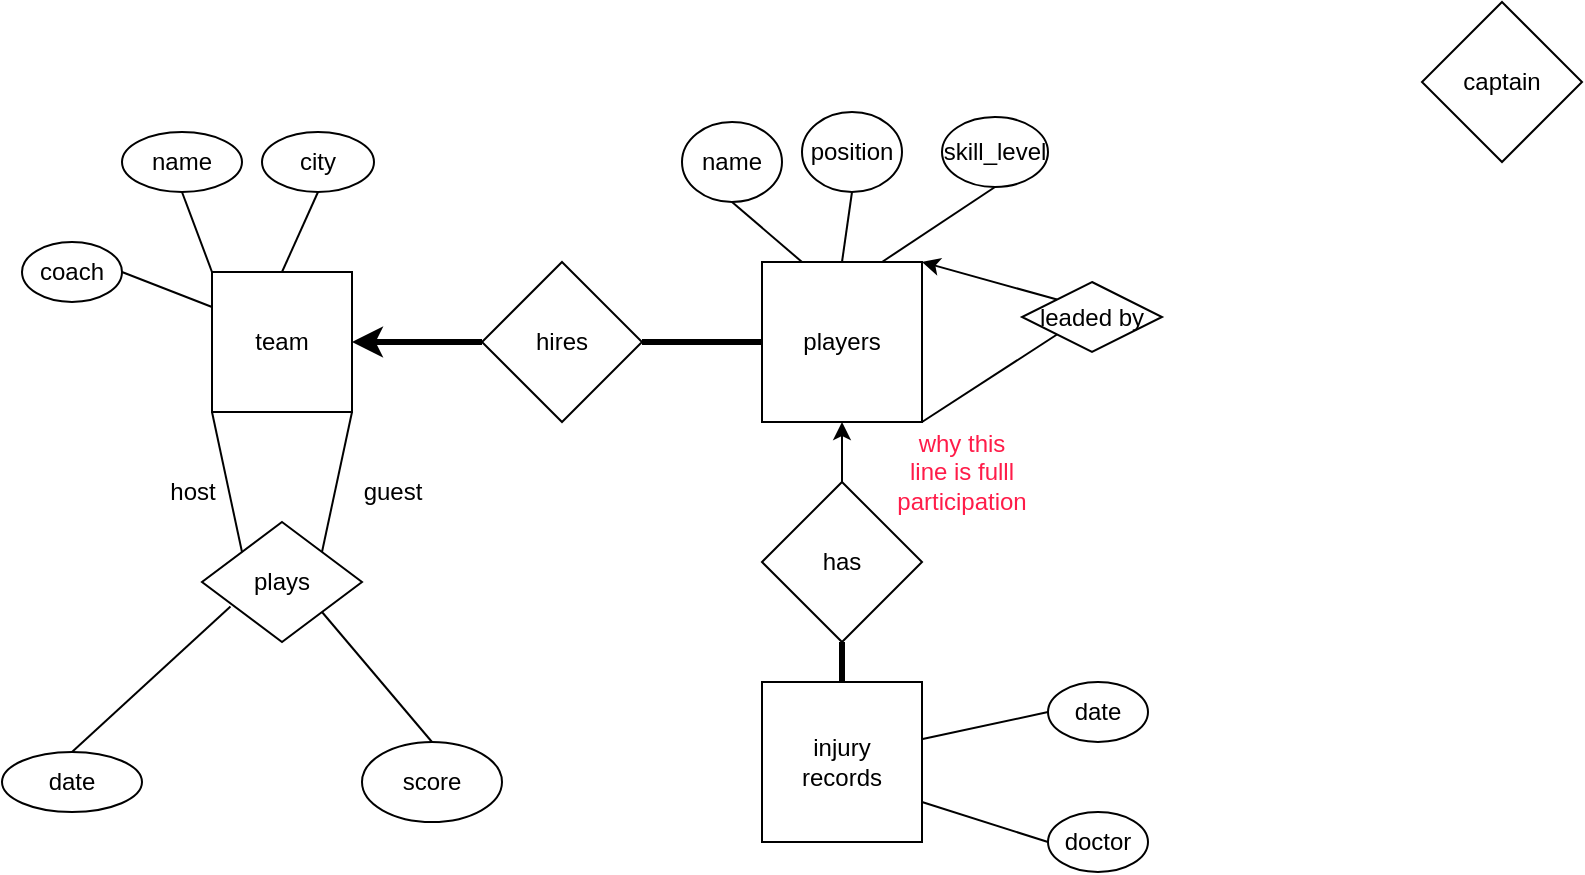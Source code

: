 <mxfile version="20.3.0" type="github">
  <diagram id="iIpxrA8ho7HjryVqWCuG" name="第 1 页">
    <mxGraphModel dx="860" dy="535" grid="1" gridSize="10" guides="1" tooltips="1" connect="1" arrows="1" fold="1" page="1" pageScale="1" pageWidth="827" pageHeight="1169" math="0" shadow="0">
      <root>
        <mxCell id="0" />
        <mxCell id="1" parent="0" />
        <mxCell id="i5phwTtFwlBlzrXsHogZ-1" value="name" style="ellipse;whiteSpace=wrap;html=1;" parent="1" vertex="1">
          <mxGeometry x="280" y="135" width="60" height="30" as="geometry" />
        </mxCell>
        <mxCell id="i5phwTtFwlBlzrXsHogZ-2" value="city" style="ellipse;whiteSpace=wrap;html=1;" parent="1" vertex="1">
          <mxGeometry x="350" y="135" width="56" height="30" as="geometry" />
        </mxCell>
        <mxCell id="i5phwTtFwlBlzrXsHogZ-3" value="coach" style="ellipse;whiteSpace=wrap;html=1;" parent="1" vertex="1">
          <mxGeometry x="230" y="190" width="50" height="30" as="geometry" />
        </mxCell>
        <mxCell id="i5phwTtFwlBlzrXsHogZ-5" value="team" style="whiteSpace=wrap;html=1;aspect=fixed;" parent="1" vertex="1">
          <mxGeometry x="325" y="205" width="70" height="70" as="geometry" />
        </mxCell>
        <mxCell id="i5phwTtFwlBlzrXsHogZ-6" value="players" style="whiteSpace=wrap;html=1;aspect=fixed;" parent="1" vertex="1">
          <mxGeometry x="600" y="200" width="80" height="80" as="geometry" />
        </mxCell>
        <mxCell id="i5phwTtFwlBlzrXsHogZ-7" value="captain" style="rhombus;whiteSpace=wrap;html=1;" parent="1" vertex="1">
          <mxGeometry x="930" y="70" width="80" height="80" as="geometry" />
        </mxCell>
        <mxCell id="i5phwTtFwlBlzrXsHogZ-11" value="name" style="ellipse;whiteSpace=wrap;html=1;" parent="1" vertex="1">
          <mxGeometry x="560" y="130" width="50" height="40" as="geometry" />
        </mxCell>
        <mxCell id="i5phwTtFwlBlzrXsHogZ-12" value="skill_level" style="ellipse;whiteSpace=wrap;html=1;" parent="1" vertex="1">
          <mxGeometry x="690" y="127.5" width="53" height="35" as="geometry" />
        </mxCell>
        <mxCell id="i5phwTtFwlBlzrXsHogZ-13" value="position" style="ellipse;whiteSpace=wrap;html=1;" parent="1" vertex="1">
          <mxGeometry x="620" y="125" width="50" height="40" as="geometry" />
        </mxCell>
        <mxCell id="i5phwTtFwlBlzrXsHogZ-14" value="injury&lt;br&gt;records" style="whiteSpace=wrap;html=1;aspect=fixed;" parent="1" vertex="1">
          <mxGeometry x="600" y="410" width="80" height="80" as="geometry" />
        </mxCell>
        <mxCell id="i5phwTtFwlBlzrXsHogZ-16" value="date" style="ellipse;whiteSpace=wrap;html=1;" parent="1" vertex="1">
          <mxGeometry x="743" y="410" width="50" height="30" as="geometry" />
        </mxCell>
        <mxCell id="i5phwTtFwlBlzrXsHogZ-17" value="doctor" style="ellipse;whiteSpace=wrap;html=1;" parent="1" vertex="1">
          <mxGeometry x="743" y="475" width="50" height="30" as="geometry" />
        </mxCell>
        <mxCell id="i5phwTtFwlBlzrXsHogZ-18" value="hires" style="rhombus;whiteSpace=wrap;html=1;" parent="1" vertex="1">
          <mxGeometry x="460" y="200" width="80" height="80" as="geometry" />
        </mxCell>
        <mxCell id="i5phwTtFwlBlzrXsHogZ-19" value="plays" style="rhombus;whiteSpace=wrap;html=1;" parent="1" vertex="1">
          <mxGeometry x="320" y="330" width="80" height="60" as="geometry" />
        </mxCell>
        <mxCell id="i5phwTtFwlBlzrXsHogZ-21" value="" style="endArrow=classic;html=1;rounded=0;entryX=1;entryY=0.5;entryDx=0;entryDy=0;exitX=0;exitY=0.5;exitDx=0;exitDy=0;strokeWidth=3;" parent="1" source="i5phwTtFwlBlzrXsHogZ-18" target="i5phwTtFwlBlzrXsHogZ-5" edge="1">
          <mxGeometry width="50" height="50" relative="1" as="geometry">
            <mxPoint x="410" y="300" as="sourcePoint" />
            <mxPoint x="460" y="250" as="targetPoint" />
          </mxGeometry>
        </mxCell>
        <mxCell id="i5phwTtFwlBlzrXsHogZ-22" value="has" style="rhombus;whiteSpace=wrap;html=1;" parent="1" vertex="1">
          <mxGeometry x="600" y="310" width="80" height="80" as="geometry" />
        </mxCell>
        <mxCell id="i5phwTtFwlBlzrXsHogZ-23" value="" style="endArrow=none;html=1;rounded=0;entryX=0.5;entryY=1;entryDx=0;entryDy=0;exitX=0.5;exitY=0;exitDx=0;exitDy=0;strokeWidth=3;" parent="1" source="i5phwTtFwlBlzrXsHogZ-14" target="i5phwTtFwlBlzrXsHogZ-22" edge="1">
          <mxGeometry width="50" height="50" relative="1" as="geometry">
            <mxPoint x="750" y="440" as="sourcePoint" />
            <mxPoint x="800" y="390" as="targetPoint" />
          </mxGeometry>
        </mxCell>
        <mxCell id="i5phwTtFwlBlzrXsHogZ-24" value="" style="endArrow=classic;html=1;rounded=0;entryX=0.5;entryY=1;entryDx=0;entryDy=0;" parent="1" source="i5phwTtFwlBlzrXsHogZ-22" target="i5phwTtFwlBlzrXsHogZ-6" edge="1">
          <mxGeometry width="50" height="50" relative="1" as="geometry">
            <mxPoint x="470" y="400" as="sourcePoint" />
            <mxPoint x="520" y="350" as="targetPoint" />
          </mxGeometry>
        </mxCell>
        <mxCell id="i5phwTtFwlBlzrXsHogZ-25" value="date" style="ellipse;whiteSpace=wrap;html=1;" parent="1" vertex="1">
          <mxGeometry x="220" y="445" width="70" height="30" as="geometry" />
        </mxCell>
        <mxCell id="i5phwTtFwlBlzrXsHogZ-26" value="score" style="ellipse;whiteSpace=wrap;html=1;" parent="1" vertex="1">
          <mxGeometry x="400" y="440" width="70" height="40" as="geometry" />
        </mxCell>
        <mxCell id="i5phwTtFwlBlzrXsHogZ-27" value="" style="endArrow=none;html=1;rounded=0;exitX=0.5;exitY=0;exitDx=0;exitDy=0;entryX=0.178;entryY=0.705;entryDx=0;entryDy=0;entryPerimeter=0;" parent="1" source="i5phwTtFwlBlzrXsHogZ-25" target="i5phwTtFwlBlzrXsHogZ-19" edge="1">
          <mxGeometry width="50" height="50" relative="1" as="geometry">
            <mxPoint x="470" y="390" as="sourcePoint" />
            <mxPoint x="520" y="340" as="targetPoint" />
          </mxGeometry>
        </mxCell>
        <mxCell id="i5phwTtFwlBlzrXsHogZ-28" value="" style="endArrow=none;html=1;rounded=0;exitX=0.5;exitY=0;exitDx=0;exitDy=0;entryX=1;entryY=1;entryDx=0;entryDy=0;" parent="1" source="i5phwTtFwlBlzrXsHogZ-26" target="i5phwTtFwlBlzrXsHogZ-19" edge="1">
          <mxGeometry width="50" height="50" relative="1" as="geometry">
            <mxPoint x="260" y="470" as="sourcePoint" />
            <mxPoint x="330" y="370" as="targetPoint" />
          </mxGeometry>
        </mxCell>
        <mxCell id="i5phwTtFwlBlzrXsHogZ-29" value="" style="endArrow=none;html=1;rounded=0;entryX=0;entryY=1;entryDx=0;entryDy=0;exitX=0;exitY=0;exitDx=0;exitDy=0;" parent="1" source="i5phwTtFwlBlzrXsHogZ-19" target="i5phwTtFwlBlzrXsHogZ-5" edge="1">
          <mxGeometry width="50" height="50" relative="1" as="geometry">
            <mxPoint x="320" y="340" as="sourcePoint" />
            <mxPoint x="370" y="290" as="targetPoint" />
          </mxGeometry>
        </mxCell>
        <mxCell id="A77iaBeuO83924EQDEPI-2" value="" style="endArrow=none;html=1;rounded=0;entryX=0.5;entryY=1;entryDx=0;entryDy=0;exitX=0;exitY=0;exitDx=0;exitDy=0;" edge="1" parent="1" source="i5phwTtFwlBlzrXsHogZ-5" target="i5phwTtFwlBlzrXsHogZ-1">
          <mxGeometry width="50" height="50" relative="1" as="geometry">
            <mxPoint x="270" y="230" as="sourcePoint" />
            <mxPoint x="320" y="180" as="targetPoint" />
          </mxGeometry>
        </mxCell>
        <mxCell id="A77iaBeuO83924EQDEPI-3" value="" style="endArrow=none;html=1;rounded=0;entryX=0.5;entryY=1;entryDx=0;entryDy=0;exitX=0.5;exitY=0;exitDx=0;exitDy=0;" edge="1" parent="1" source="i5phwTtFwlBlzrXsHogZ-5" target="i5phwTtFwlBlzrXsHogZ-2">
          <mxGeometry width="50" height="50" relative="1" as="geometry">
            <mxPoint x="410" y="240" as="sourcePoint" />
            <mxPoint x="460" y="190" as="targetPoint" />
          </mxGeometry>
        </mxCell>
        <mxCell id="A77iaBeuO83924EQDEPI-4" value="" style="endArrow=none;html=1;rounded=0;entryX=0;entryY=0.25;entryDx=0;entryDy=0;exitX=1;exitY=0.5;exitDx=0;exitDy=0;" edge="1" parent="1" source="i5phwTtFwlBlzrXsHogZ-3" target="i5phwTtFwlBlzrXsHogZ-5">
          <mxGeometry width="50" height="50" relative="1" as="geometry">
            <mxPoint x="220" y="320" as="sourcePoint" />
            <mxPoint x="270" y="270" as="targetPoint" />
          </mxGeometry>
        </mxCell>
        <mxCell id="A77iaBeuO83924EQDEPI-8" value="" style="endArrow=none;html=1;rounded=0;entryX=0.5;entryY=1;entryDx=0;entryDy=0;exitX=0.25;exitY=0;exitDx=0;exitDy=0;" edge="1" parent="1" source="i5phwTtFwlBlzrXsHogZ-6" target="i5phwTtFwlBlzrXsHogZ-11">
          <mxGeometry width="50" height="50" relative="1" as="geometry">
            <mxPoint x="680" y="190" as="sourcePoint" />
            <mxPoint x="730" y="140" as="targetPoint" />
          </mxGeometry>
        </mxCell>
        <mxCell id="A77iaBeuO83924EQDEPI-9" value="" style="endArrow=none;html=1;rounded=0;entryX=0.5;entryY=1;entryDx=0;entryDy=0;exitX=0.5;exitY=0;exitDx=0;exitDy=0;" edge="1" parent="1" source="i5phwTtFwlBlzrXsHogZ-6" target="i5phwTtFwlBlzrXsHogZ-13">
          <mxGeometry width="50" height="50" relative="1" as="geometry">
            <mxPoint x="700" y="220" as="sourcePoint" />
            <mxPoint x="750" y="170" as="targetPoint" />
          </mxGeometry>
        </mxCell>
        <mxCell id="A77iaBeuO83924EQDEPI-10" value="" style="endArrow=none;html=1;rounded=0;entryX=0.5;entryY=1;entryDx=0;entryDy=0;exitX=0.75;exitY=0;exitDx=0;exitDy=0;" edge="1" parent="1" source="i5phwTtFwlBlzrXsHogZ-6" target="i5phwTtFwlBlzrXsHogZ-12">
          <mxGeometry width="50" height="50" relative="1" as="geometry">
            <mxPoint x="680" y="240" as="sourcePoint" />
            <mxPoint x="730" y="190" as="targetPoint" />
          </mxGeometry>
        </mxCell>
        <mxCell id="A77iaBeuO83924EQDEPI-11" value="leaded by" style="rhombus;whiteSpace=wrap;html=1;" vertex="1" parent="1">
          <mxGeometry x="730" y="210" width="70" height="35" as="geometry" />
        </mxCell>
        <mxCell id="A77iaBeuO83924EQDEPI-14" value="" style="endArrow=classic;html=1;rounded=0;entryX=1;entryY=0;entryDx=0;entryDy=0;exitX=0;exitY=0;exitDx=0;exitDy=0;" edge="1" parent="1" source="A77iaBeuO83924EQDEPI-11" target="i5phwTtFwlBlzrXsHogZ-6">
          <mxGeometry width="50" height="50" relative="1" as="geometry">
            <mxPoint x="730" y="230" as="sourcePoint" />
            <mxPoint x="780" y="180" as="targetPoint" />
          </mxGeometry>
        </mxCell>
        <mxCell id="A77iaBeuO83924EQDEPI-15" value="" style="endArrow=none;html=1;rounded=0;exitX=1;exitY=1;exitDx=0;exitDy=0;entryX=0;entryY=1;entryDx=0;entryDy=0;" edge="1" parent="1" source="i5phwTtFwlBlzrXsHogZ-6" target="A77iaBeuO83924EQDEPI-11">
          <mxGeometry width="50" height="50" relative="1" as="geometry">
            <mxPoint x="700" y="330" as="sourcePoint" />
            <mxPoint x="750" y="280" as="targetPoint" />
          </mxGeometry>
        </mxCell>
        <mxCell id="A77iaBeuO83924EQDEPI-16" value="" style="endArrow=none;html=1;rounded=0;entryX=1;entryY=1;entryDx=0;entryDy=0;exitX=1;exitY=0;exitDx=0;exitDy=0;" edge="1" parent="1" source="i5phwTtFwlBlzrXsHogZ-19" target="i5phwTtFwlBlzrXsHogZ-5">
          <mxGeometry width="50" height="50" relative="1" as="geometry">
            <mxPoint x="350" y="355" as="sourcePoint" />
            <mxPoint x="335" y="285" as="targetPoint" />
          </mxGeometry>
        </mxCell>
        <mxCell id="A77iaBeuO83924EQDEPI-17" value="host" style="text;html=1;align=center;verticalAlign=middle;resizable=0;points=[];autosize=1;strokeColor=none;fillColor=none;" vertex="1" parent="1">
          <mxGeometry x="290" y="300" width="50" height="30" as="geometry" />
        </mxCell>
        <mxCell id="A77iaBeuO83924EQDEPI-18" value="guest" style="text;html=1;align=center;verticalAlign=middle;resizable=0;points=[];autosize=1;strokeColor=none;fillColor=none;" vertex="1" parent="1">
          <mxGeometry x="390" y="300" width="50" height="30" as="geometry" />
        </mxCell>
        <mxCell id="A77iaBeuO83924EQDEPI-19" value="" style="endArrow=none;html=1;rounded=0;entryX=0;entryY=0.5;entryDx=0;entryDy=0;exitX=0.997;exitY=0.358;exitDx=0;exitDy=0;exitPerimeter=0;" edge="1" parent="1" source="i5phwTtFwlBlzrXsHogZ-14" target="i5phwTtFwlBlzrXsHogZ-16">
          <mxGeometry width="50" height="50" relative="1" as="geometry">
            <mxPoint x="750" y="400" as="sourcePoint" />
            <mxPoint x="800" y="350" as="targetPoint" />
          </mxGeometry>
        </mxCell>
        <mxCell id="A77iaBeuO83924EQDEPI-20" value="" style="endArrow=none;html=1;rounded=0;entryX=0;entryY=0.5;entryDx=0;entryDy=0;exitX=1;exitY=0.75;exitDx=0;exitDy=0;" edge="1" parent="1" source="i5phwTtFwlBlzrXsHogZ-14" target="i5phwTtFwlBlzrXsHogZ-17">
          <mxGeometry width="50" height="50" relative="1" as="geometry">
            <mxPoint x="650" y="570" as="sourcePoint" />
            <mxPoint x="700" y="520" as="targetPoint" />
          </mxGeometry>
        </mxCell>
        <mxCell id="A77iaBeuO83924EQDEPI-21" value="" style="endArrow=none;html=1;rounded=0;strokeWidth=3;exitX=1;exitY=0.5;exitDx=0;exitDy=0;entryX=0;entryY=0.5;entryDx=0;entryDy=0;" edge="1" parent="1" source="i5phwTtFwlBlzrXsHogZ-18" target="i5phwTtFwlBlzrXsHogZ-6">
          <mxGeometry width="50" height="50" relative="1" as="geometry">
            <mxPoint x="520" y="360" as="sourcePoint" />
            <mxPoint x="570" y="310" as="targetPoint" />
          </mxGeometry>
        </mxCell>
        <mxCell id="A77iaBeuO83924EQDEPI-22" value="&lt;font color=&quot;#ff1c49&quot;&gt;why this line is fulll participation&lt;/font&gt;" style="text;html=1;strokeColor=none;fillColor=none;align=center;verticalAlign=middle;whiteSpace=wrap;rounded=0;" vertex="1" parent="1">
          <mxGeometry x="670" y="290" width="60" height="30" as="geometry" />
        </mxCell>
      </root>
    </mxGraphModel>
  </diagram>
</mxfile>
